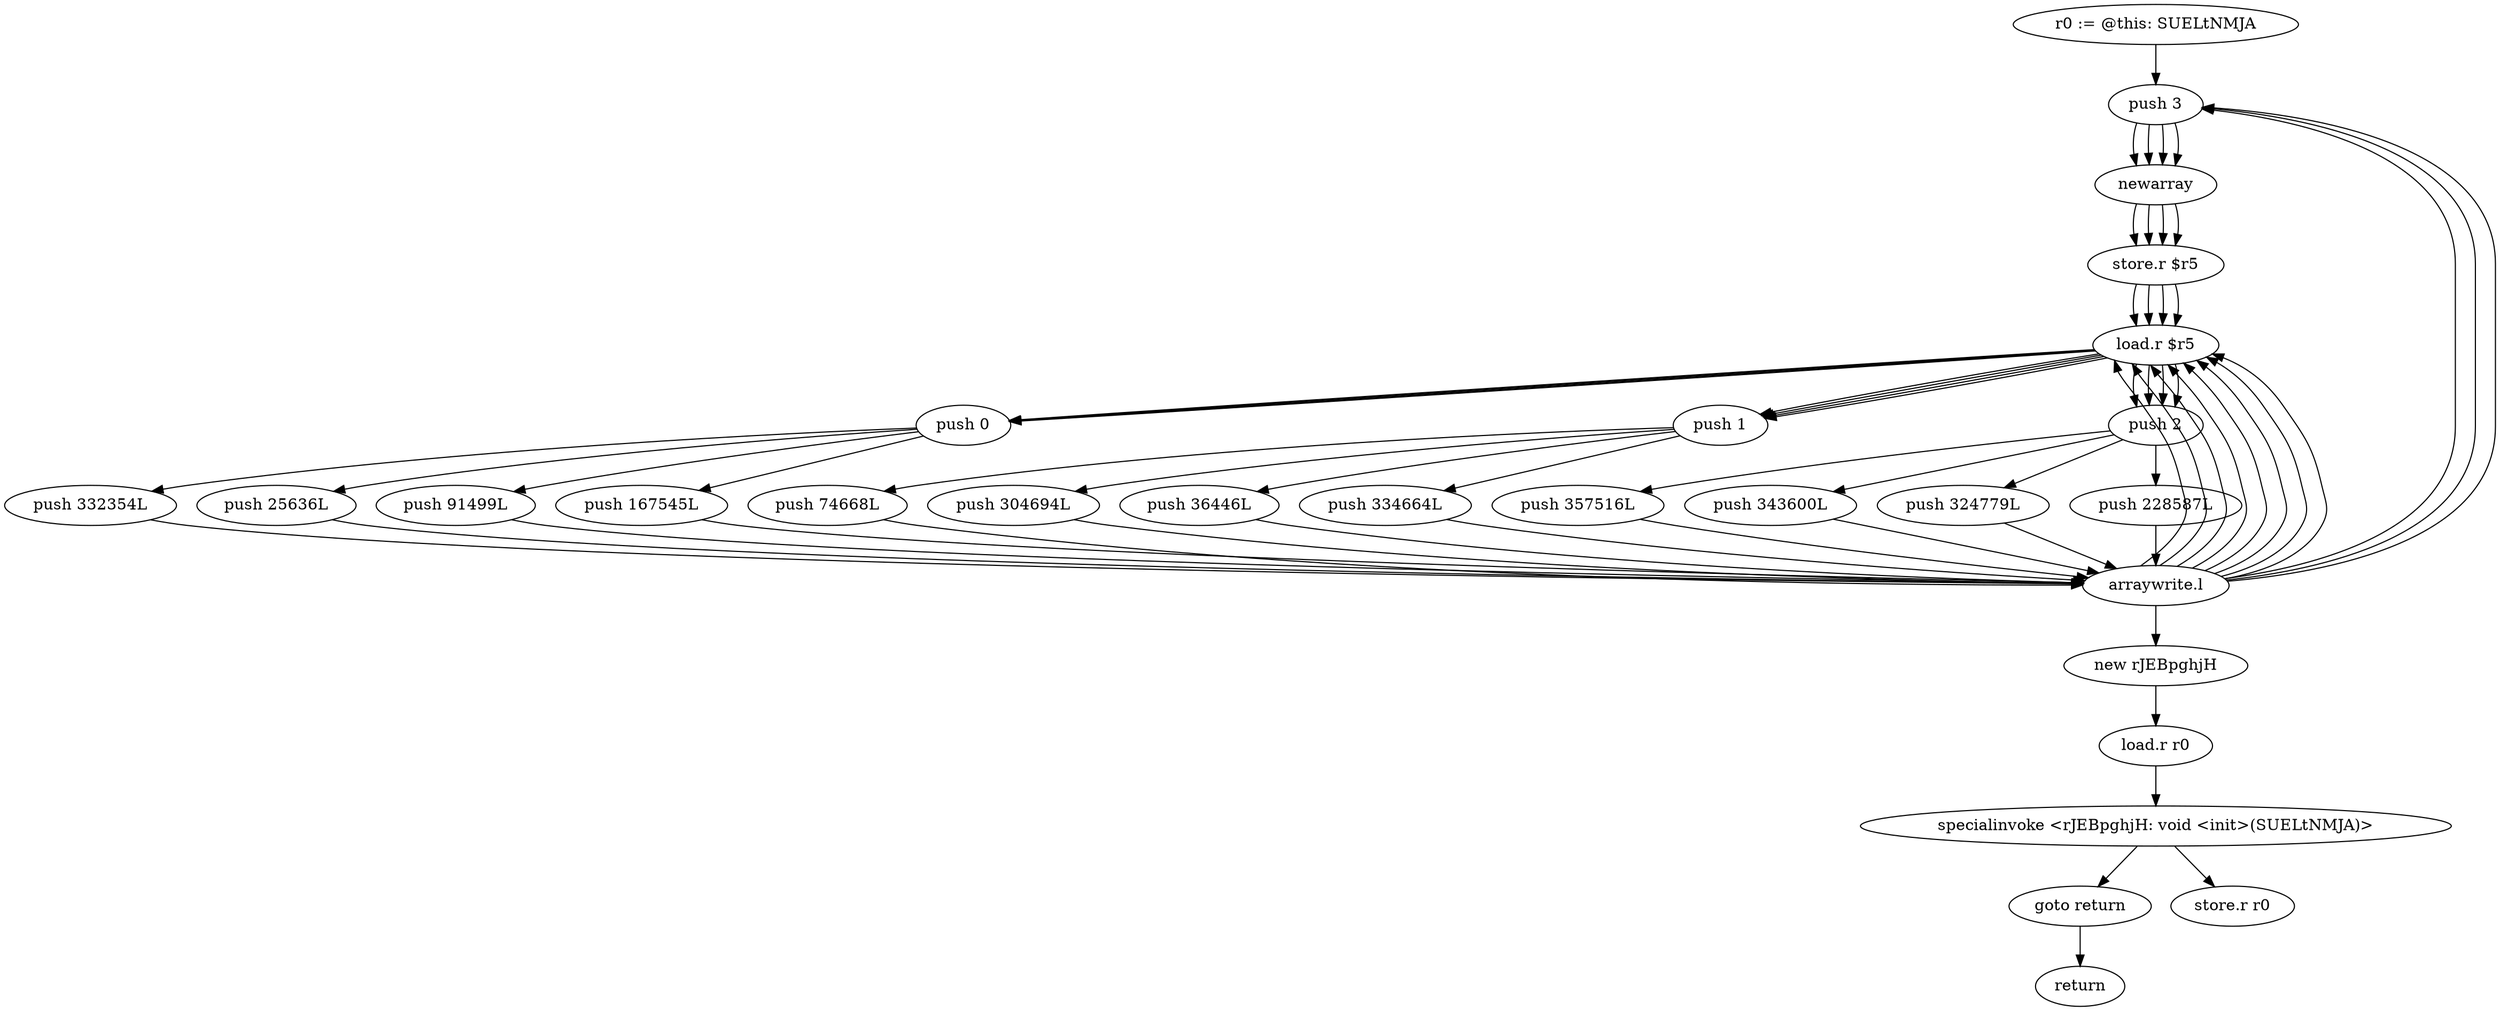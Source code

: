 digraph "" {
    "r0 := @this: SUELtNMJA"
    "push 3"
    "r0 := @this: SUELtNMJA"->"push 3";
    "newarray"
    "push 3"->"newarray";
    "store.r $r5"
    "newarray"->"store.r $r5";
    "load.r $r5"
    "store.r $r5"->"load.r $r5";
    "push 0"
    "load.r $r5"->"push 0";
    "push 332354L"
    "push 0"->"push 332354L";
    "arraywrite.l"
    "push 332354L"->"arraywrite.l";
    "arraywrite.l"->"load.r $r5";
    "push 1"
    "load.r $r5"->"push 1";
    "push 74668L"
    "push 1"->"push 74668L";
    "push 74668L"->"arraywrite.l";
    "arraywrite.l"->"load.r $r5";
    "push 2"
    "load.r $r5"->"push 2";
    "push 357516L"
    "push 2"->"push 357516L";
    "push 357516L"->"arraywrite.l";
    "arraywrite.l"->"push 3";
    "push 3"->"newarray";
    "newarray"->"store.r $r5";
    "store.r $r5"->"load.r $r5";
    "load.r $r5"->"push 0";
    "push 25636L"
    "push 0"->"push 25636L";
    "push 25636L"->"arraywrite.l";
    "arraywrite.l"->"load.r $r5";
    "load.r $r5"->"push 1";
    "push 304694L"
    "push 1"->"push 304694L";
    "push 304694L"->"arraywrite.l";
    "arraywrite.l"->"load.r $r5";
    "load.r $r5"->"push 2";
    "push 343600L"
    "push 2"->"push 343600L";
    "push 343600L"->"arraywrite.l";
    "arraywrite.l"->"push 3";
    "push 3"->"newarray";
    "newarray"->"store.r $r5";
    "store.r $r5"->"load.r $r5";
    "load.r $r5"->"push 0";
    "push 91499L"
    "push 0"->"push 91499L";
    "push 91499L"->"arraywrite.l";
    "arraywrite.l"->"load.r $r5";
    "load.r $r5"->"push 1";
    "push 36446L"
    "push 1"->"push 36446L";
    "push 36446L"->"arraywrite.l";
    "arraywrite.l"->"load.r $r5";
    "load.r $r5"->"push 2";
    "push 324779L"
    "push 2"->"push 324779L";
    "push 324779L"->"arraywrite.l";
    "arraywrite.l"->"push 3";
    "push 3"->"newarray";
    "newarray"->"store.r $r5";
    "store.r $r5"->"load.r $r5";
    "load.r $r5"->"push 0";
    "push 167545L"
    "push 0"->"push 167545L";
    "push 167545L"->"arraywrite.l";
    "arraywrite.l"->"load.r $r5";
    "load.r $r5"->"push 1";
    "push 334664L"
    "push 1"->"push 334664L";
    "push 334664L"->"arraywrite.l";
    "arraywrite.l"->"load.r $r5";
    "load.r $r5"->"push 2";
    "push 228587L"
    "push 2"->"push 228587L";
    "push 228587L"->"arraywrite.l";
    "new rJEBpghjH"
    "arraywrite.l"->"new rJEBpghjH";
    "load.r r0"
    "new rJEBpghjH"->"load.r r0";
    "specialinvoke <rJEBpghjH: void <init>(SUELtNMJA)>"
    "load.r r0"->"specialinvoke <rJEBpghjH: void <init>(SUELtNMJA)>";
    "goto return"
    "specialinvoke <rJEBpghjH: void <init>(SUELtNMJA)>"->"goto return";
    "return"
    "goto return"->"return";
    "store.r r0"
    "specialinvoke <rJEBpghjH: void <init>(SUELtNMJA)>"->"store.r r0";
}
